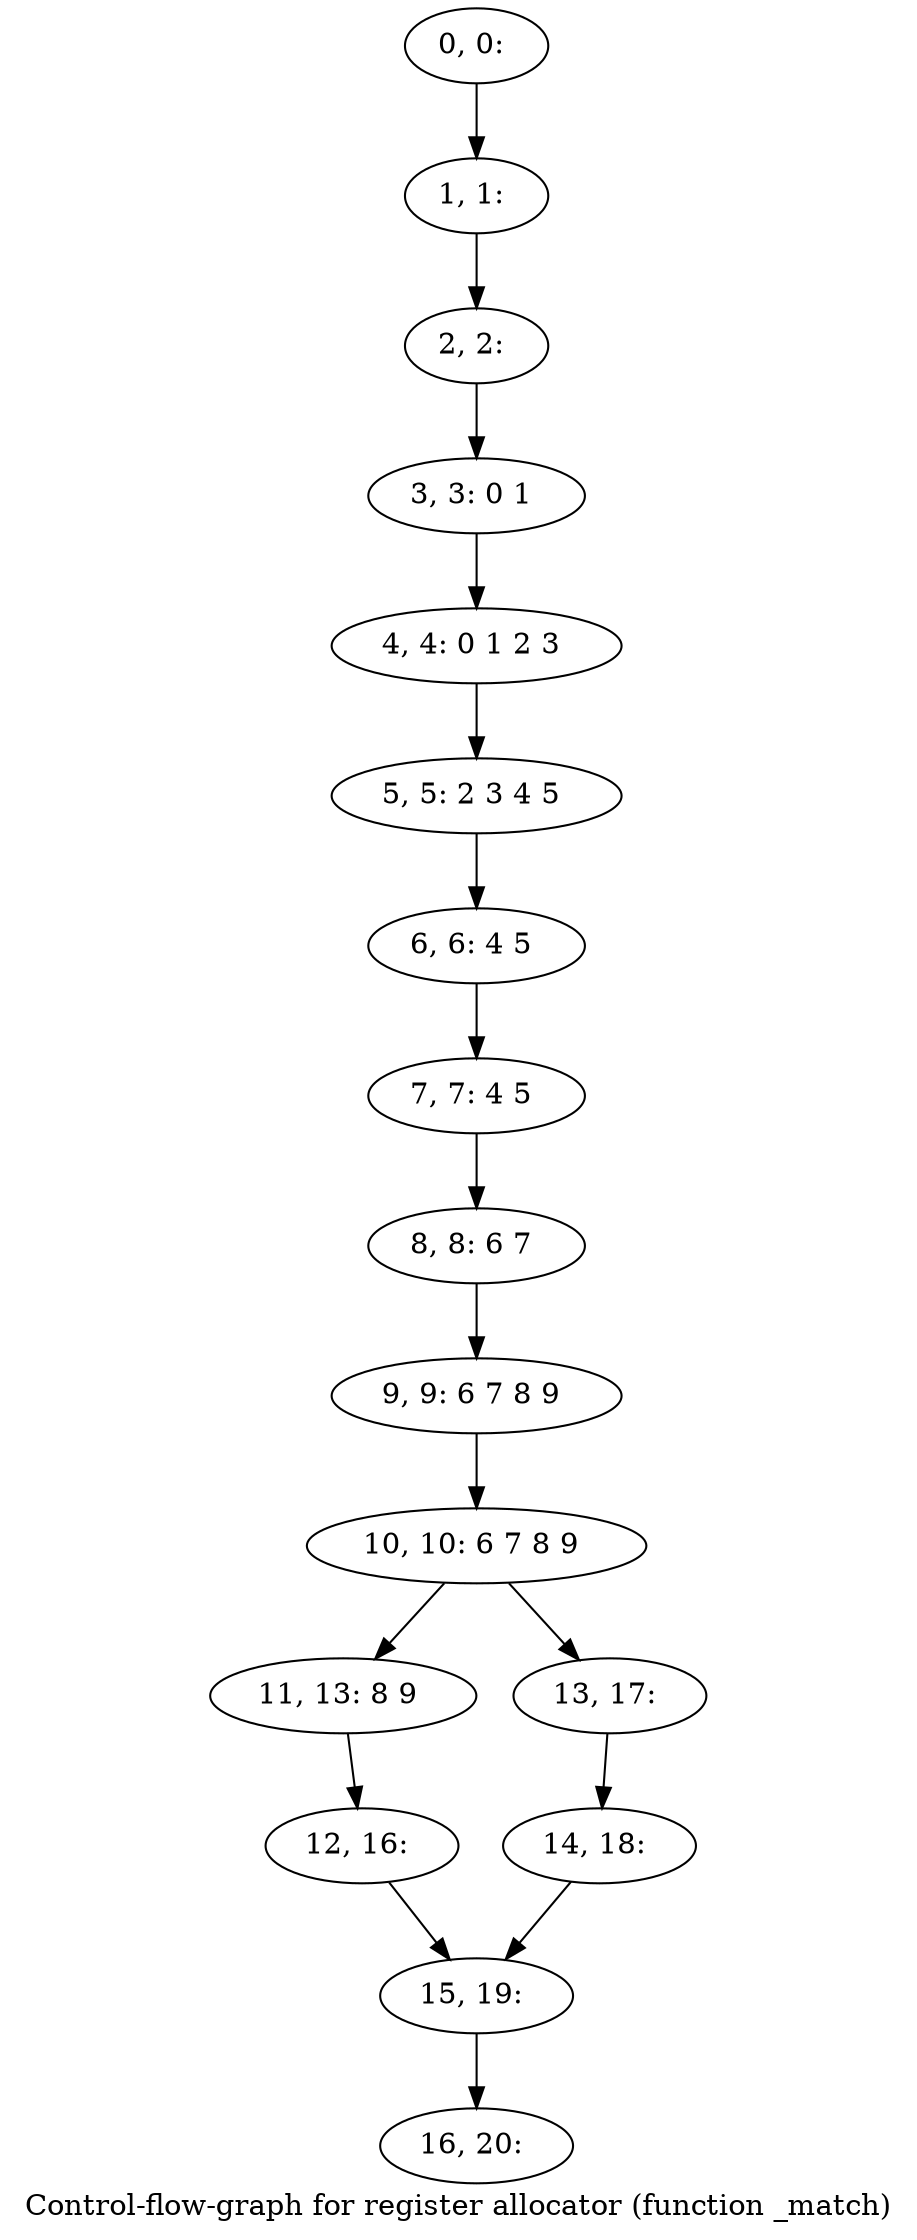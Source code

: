 digraph G {
graph [label="Control-flow-graph for register allocator (function _match)"]
0[label="0, 0: "];
1[label="1, 1: "];
2[label="2, 2: "];
3[label="3, 3: 0 1 "];
4[label="4, 4: 0 1 2 3 "];
5[label="5, 5: 2 3 4 5 "];
6[label="6, 6: 4 5 "];
7[label="7, 7: 4 5 "];
8[label="8, 8: 6 7 "];
9[label="9, 9: 6 7 8 9 "];
10[label="10, 10: 6 7 8 9 "];
11[label="11, 13: 8 9 "];
12[label="12, 16: "];
13[label="13, 17: "];
14[label="14, 18: "];
15[label="15, 19: "];
16[label="16, 20: "];
0->1 ;
1->2 ;
2->3 ;
3->4 ;
4->5 ;
5->6 ;
6->7 ;
7->8 ;
8->9 ;
9->10 ;
10->11 ;
10->13 ;
11->12 ;
12->15 ;
13->14 ;
14->15 ;
15->16 ;
}
